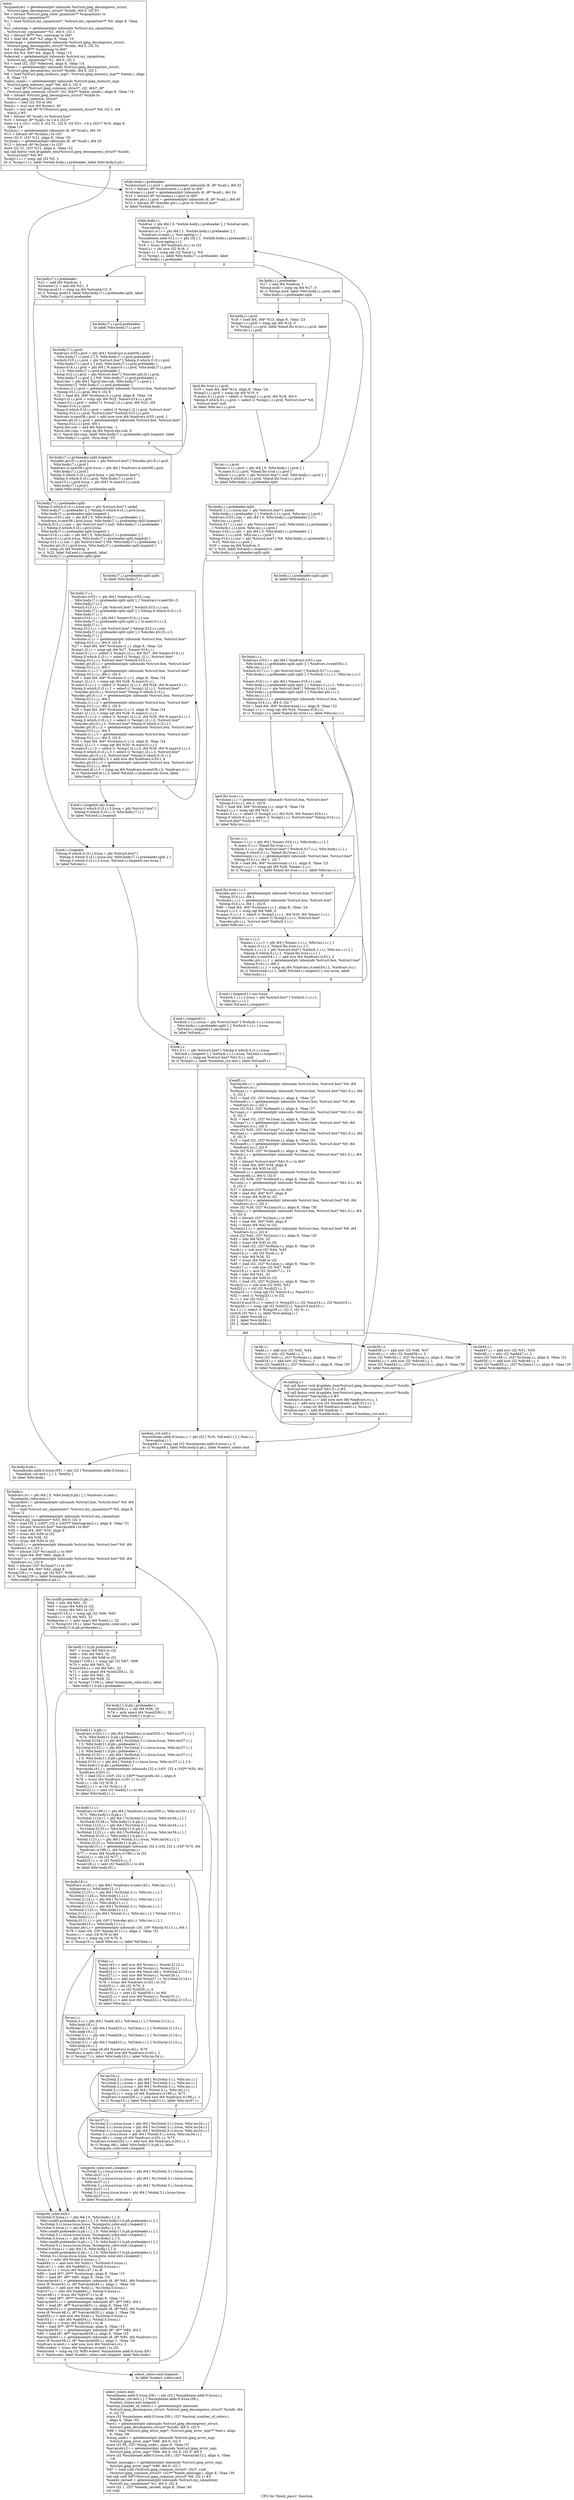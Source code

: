 digraph "CFG for 'finish_pass1' function" {
	label="CFG for 'finish_pass1' function";

	Node0x6280a80 [shape=record,label="{entry:\l  %cquantize1 = getelementptr inbounds %struct.jpeg_decompress_struct,\l... %struct.jpeg_decompress_struct* %cinfo, i64 0, i32 83\l  %0 = bitcast %struct.jpeg_color_quantizer** %cquantize1 to\l... %struct.my_cquantizer**\l  %1 = load %struct.my_cquantizer*, %struct.my_cquantizer** %0, align 8, !tbaa\l... !2\l  %sv_colormap = getelementptr inbounds %struct.my_cquantizer,\l... %struct.my_cquantizer* %1, i64 0, i32 1\l  %2 = bitcast i8*** %sv_colormap to i64*\l  %3 = load i64, i64* %2, align 8, !tbaa !10\l  %colormap = getelementptr inbounds %struct.jpeg_decompress_struct,\l... %struct.jpeg_decompress_struct* %cinfo, i64 0, i32 32\l  %4 = bitcast i8*** %colormap to i64*\l  store i64 %3, i64* %4, align 8, !tbaa !13\l  %desired = getelementptr inbounds %struct.my_cquantizer,\l... %struct.my_cquantizer* %1, i64 0, i32 2\l  %5 = load i32, i32* %desired, align 8, !tbaa !14\l  %mem.i = getelementptr inbounds %struct.jpeg_decompress_struct,\l... %struct.jpeg_decompress_struct* %cinfo, i64 0, i32 1\l  %6 = load %struct.jpeg_memory_mgr*, %struct.jpeg_memory_mgr** %mem.i, align\l... 8, !tbaa !15\l  %alloc_small.i = getelementptr inbounds %struct.jpeg_memory_mgr,\l... %struct.jpeg_memory_mgr* %6, i64 0, i32 0\l  %7 = load i8* (%struct.jpeg_common_struct*, i32, i64)*, i8*\l... (%struct.jpeg_common_struct*, i32, i64)** %alloc_small.i, align 8, !tbaa !16\l  %8 = bitcast %struct.jpeg_decompress_struct* %cinfo to\l... %struct.jpeg_common_struct*\l  %conv.i = sext i32 %5 to i64\l  %mul.i = mul nsw i64 %conv.i, 40\l  %call.i = tail call i8* %7(%struct.jpeg_common_struct* %8, i32 1, i64\l... %mul.i) #5\l  %9 = bitcast i8* %call.i to %struct.box*\l  %10 = bitcast i8* %call.i to \<4 x i32\>*\l  store \<4 x i32\> \<i32 0, i32 31, i32 0, i32 63\>, \<4 x i32\>* %10, align 8,\l... !tbaa !19\l  %c2min.i = getelementptr inbounds i8, i8* %call.i, i64 16\l  %11 = bitcast i8* %c2min.i to i32*\l  store i32 0, i32* %11, align 8, !tbaa !20\l  %c2max.i = getelementptr inbounds i8, i8* %call.i, i64 20\l  %12 = bitcast i8* %c2max.i to i32*\l  store i32 31, i32* %12, align 4, !tbaa !22\l  tail call fastcc void @update_box(%struct.jpeg_decompress_struct* %cinfo,\l... %struct.box* %9) #5\l  %cmp11.i.i = icmp sgt i32 %5, 1\l  br i1 %cmp11.i.i, label %while.body.i.i.preheader, label %for.body.lr.ph.i\l|{<s0>T|<s1>F}}"];
	Node0x6280a80:s0 -> Node0x6282890;
	Node0x6280a80:s1 -> Node0x62829b0;
	Node0x6282890 [shape=record,label="{while.body.i.i.preheader:                         \l  %colorcount.i.i.i.prol = getelementptr inbounds i8, i8* %call.i, i64 32\l  %13 = bitcast i8* %colorcount.i.i.i.prol to i64*\l  %volume.i.i.i.prol = getelementptr inbounds i8, i8* %call.i, i64 24\l  %14 = bitcast i8* %volume.i.i.i.prol to i64*\l  %incdec.ptr.i.i.i.prol = getelementptr inbounds i8, i8* %call.i, i64 40\l  %15 = bitcast i8* %incdec.ptr.i.i.i.prol to %struct.box*\l  br label %while.body.i.i\l}"];
	Node0x6282890 -> Node0x6282e50;
	Node0x6282e50 [shape=record,label="{while.body.i.i:                                   \l  %indvar = phi i64 [ 0, %while.body.i.i.preheader ], [ %indvar.next,\l... %sw.epilog.i.i ]\l  %indvars.iv.i.i = phi i64 [ 1, %while.body.i.i.preheader ], [\l... %indvars.iv.next.i.i, %sw.epilog.i.i ]\l  %numboxes.addr.012.i.i = phi i32 [ 1, %while.body.i.i.preheader ], [\l... %inc.i.i, %sw.epilog.i.i ]\l  %16 = trunc i64 %indvars.iv.i.i to i32\l  %mul.i.i = shl nsw i32 %16, 1\l  %cmp1.i.i = icmp sgt i32 %mul.i.i, %5\l  br i1 %cmp1.i.i, label %for.body.i7.i.i.preheader, label\l... %for.body.i.i.i.preheader\l|{<s0>T|<s1>F}}"];
	Node0x6282e50:s0 -> Node0x6282230;
	Node0x6282e50:s1 -> Node0x62839b0;
	Node0x62839b0 [shape=record,label="{for.body.i.i.i.preheader:                         \l  %17 = and i64 %indvar, 1\l  %lcmp.mod = icmp eq i64 %17, 0\l  br i1 %lcmp.mod, label %for.body.i.i.i.prol, label\l... %for.body.i.i.i.preheader.split\l|{<s0>T|<s1>F}}"];
	Node0x62839b0:s0 -> Node0x6283c60;
	Node0x62839b0:s1 -> Node0x6283d00;
	Node0x6283c60 [shape=record,label="{for.body.i.i.i.prol:                              \l  %18 = load i64, i64* %13, align 8, !tbaa !23\l  %cmp1.i.i.i.prol = icmp sgt i64 %18, 0\l  br i1 %cmp1.i.i.i.prol, label %land.lhs.true.i.i.i.prol, label\l... %for.inc.i.i.i.prol\l|{<s0>T|<s1>F}}"];
	Node0x6283c60:s0 -> Node0x6284070;
	Node0x6283c60:s1 -> Node0x6284190;
	Node0x6284070 [shape=record,label="{land.lhs.true.i.i.i.prol:                         \l  %19 = load i64, i64* %14, align 8, !tbaa !24\l  %cmp2.i.i.i.prol = icmp sgt i64 %19, 0\l  %.maxc.0.i.i.i.prol = select i1 %cmp2.i.i.i.prol, i64 %18, i64 0\l  %boxp.0.which.0.i.i.i.prol = select i1 %cmp2.i.i.i.prol, %struct.box* %9,\l... %struct.box* null\l  br label %for.inc.i.i.i.prol\l}"];
	Node0x6284070 -> Node0x6284190;
	Node0x6284190 [shape=record,label="{for.inc.i.i.i.prol:                               \l  %maxc.1.i.i.i.prol = phi i64 [ 0, %for.body.i.i.i.prol ], [\l... %.maxc.0.i.i.i.prol, %land.lhs.true.i.i.i.prol ]\l  %which.1.i.i.i.prol = phi %struct.box* [ null, %for.body.i.i.i.prol ], [\l... %boxp.0.which.0.i.i.i.prol, %land.lhs.true.i.i.i.prol ]\l  br label %for.body.i.i.i.preheader.split\l}"];
	Node0x6284190 -> Node0x6283d00;
	Node0x6283d00 [shape=record,label="{for.body.i.i.i.preheader.split:                   \l  %which.1.i.i.i.lcssa.unr = phi %struct.box* [ undef,\l... %for.body.i.i.i.preheader ], [ %which.1.i.i.i.prol, %for.inc.i.i.i.prol ]\l  %indvars.iv53.i.unr = phi i64 [ 0, %for.body.i.i.i.preheader ], [ 1,\l... %for.inc.i.i.i.prol ]\l  %which.017.i.i.i.unr = phi %struct.box* [ null, %for.body.i.i.i.preheader ],\l... [ %which.1.i.i.i.prol, %for.inc.i.i.i.prol ]\l  %maxc.016.i.i.i.unr = phi i64 [ 0, %for.body.i.i.i.preheader ], [\l... %maxc.1.i.i.i.prol, %for.inc.i.i.i.prol ]\l  %boxp.014.i.i.i.unr = phi %struct.box* [ %9, %for.body.i.i.i.preheader ], [\l... %15, %for.inc.i.i.i.prol ]\l  %20 = icmp eq i64 %indvar, 0\l  br i1 %20, label %if.end.i.i.loopexit11, label\l... %for.body.i.i.i.preheader.split.split\l|{<s0>T|<s1>F}}"];
	Node0x6283d00:s0 -> Node0x6285170;
	Node0x6283d00:s1 -> Node0x6285250;
	Node0x6285250 [shape=record,label="{for.body.i.i.i.preheader.split.split:             \l  br label %for.body.i.i.i\l}"];
	Node0x6285250 -> Node0x6285400;
	Node0x6282230 [shape=record,label="{for.body.i7.i.i.preheader:                        \l  %21 = add i64 %indvar, 1\l  %xtraiter12 = and i64 %21, 3\l  %lcmp.mod13 = icmp eq i64 %xtraiter12, 0\l  br i1 %lcmp.mod13, label %for.body.i7.i.i.preheader.split, label\l... %for.body.i7.i.i.prol.preheader\l|{<s0>T|<s1>F}}"];
	Node0x6282230:s0 -> Node0x6283630;
	Node0x6282230:s1 -> Node0x6283750;
	Node0x6283750 [shape=record,label="{for.body.i7.i.i.prol.preheader:                   \l  br label %for.body.i7.i.i.prol\l}"];
	Node0x6283750 -> Node0x6283900;
	Node0x6283900 [shape=record,label="{for.body.i7.i.i.prol:                             \l  %indvars.iv55.i.prol = phi i64 [ %indvars.iv.next56.i.prol,\l... %for.body.i7.i.i.prol ], [ 0, %for.body.i7.i.i.prol.preheader ]\l  %which.015.i.i.i.prol = phi %struct.box* [ %boxp.0.which.0.i3.i.i.prol,\l... %for.body.i7.i.i.prol ], [ null, %for.body.i7.i.i.prol.preheader ]\l  %maxv.014.i.i.i.prol = phi i64 [ %.maxv.0.i.i.i.prol, %for.body.i7.i.i.prol\l... ], [ 0, %for.body.i7.i.i.prol.preheader ]\l  %boxp.012.i.i.i.prol = phi %struct.box* [ %incdec.ptr.i5.i.i.prol,\l... %for.body.i7.i.i.prol ], [ %9, %for.body.i7.i.i.prol.preheader ]\l  %prol.iter = phi i64 [ %prol.iter.sub, %for.body.i7.i.i.prol ], [\l... %xtraiter12, %for.body.i7.i.i.prol.preheader ]\l  %volume.i1.i.i.prol = getelementptr inbounds %struct.box, %struct.box*\l... %boxp.012.i.i.i.prol, i64 0, i32 6\l  %22 = load i64, i64* %volume.i1.i.i.prol, align 8, !tbaa !24\l  %cmp1.i2.i.i.prol = icmp sgt i64 %22, %maxv.014.i.i.i.prol\l  %.maxv.0.i.i.i.prol = select i1 %cmp1.i2.i.i.prol, i64 %22, i64\l... %maxv.014.i.i.i.prol\l  %boxp.0.which.0.i3.i.i.prol = select i1 %cmp1.i2.i.i.prol, %struct.box*\l... %boxp.012.i.i.i.prol, %struct.box* %which.015.i.i.i.prol\l  %indvars.iv.next56.i.prol = add nuw nsw i64 %indvars.iv55.i.prol, 1\l  %incdec.ptr.i5.i.i.prol = getelementptr inbounds %struct.box, %struct.box*\l... %boxp.012.i.i.i.prol, i64 1\l  %prol.iter.sub = add i64 %prol.iter, -1\l  %prol.iter.cmp = icmp eq i64 %prol.iter.sub, 0\l  br i1 %prol.iter.cmp, label %for.body.i7.i.i.preheader.split.loopexit, label\l... %for.body.i7.i.i.prol, !llvm.loop !25\l|{<s0>T|<s1>F}}"];
	Node0x6283900:s0 -> Node0x6287070;
	Node0x6283900:s1 -> Node0x6283900;
	Node0x6287070 [shape=record,label="{for.body.i7.i.i.preheader.split.loopexit:         \l  %incdec.ptr.i5.i.i.prol.lcssa = phi %struct.box* [ %incdec.ptr.i5.i.i.prol,\l... %for.body.i7.i.i.prol ]\l  %indvars.iv.next56.i.prol.lcssa = phi i64 [ %indvars.iv.next56.i.prol,\l... %for.body.i7.i.i.prol ]\l  %boxp.0.which.0.i3.i.i.prol.lcssa = phi %struct.box* [\l... %boxp.0.which.0.i3.i.i.prol, %for.body.i7.i.i.prol ]\l  %.maxv.0.i.i.i.prol.lcssa = phi i64 [ %.maxv.0.i.i.i.prol,\l... %for.body.i7.i.i.prol ]\l  br label %for.body.i7.i.i.preheader.split\l}"];
	Node0x6287070 -> Node0x6283630;
	Node0x6283630 [shape=record,label="{for.body.i7.i.i.preheader.split:                  \l  %boxp.0.which.0.i3.i.i.lcssa.unr = phi %struct.box* [ undef,\l... %for.body.i7.i.i.preheader ], [ %boxp.0.which.0.i3.i.i.prol.lcssa,\l... %for.body.i7.i.i.preheader.split.loopexit ]\l  %indvars.iv55.i.unr = phi i64 [ 0, %for.body.i7.i.i.preheader ], [\l... %indvars.iv.next56.i.prol.lcssa, %for.body.i7.i.i.preheader.split.loopexit ]\l  %which.015.i.i.i.unr = phi %struct.box* [ null, %for.body.i7.i.i.preheader\l... ], [ %boxp.0.which.0.i3.i.i.prol.lcssa,\l... %for.body.i7.i.i.preheader.split.loopexit ]\l  %maxv.014.i.i.i.unr = phi i64 [ 0, %for.body.i7.i.i.preheader ], [\l... %.maxv.0.i.i.i.prol.lcssa, %for.body.i7.i.i.preheader.split.loopexit ]\l  %boxp.012.i.i.i.unr = phi %struct.box* [ %9, %for.body.i7.i.i.preheader ], [\l... %incdec.ptr.i5.i.i.prol.lcssa, %for.body.i7.i.i.preheader.split.loopexit ]\l  %23 = icmp ult i64 %indvar, 3\l  br i1 %23, label %if.end.i.i.loopexit, label\l... %for.body.i7.i.i.preheader.split.split\l|{<s0>T|<s1>F}}"];
	Node0x6283630:s0 -> Node0x62877d0;
	Node0x6283630:s1 -> Node0x62878d0;
	Node0x62878d0 [shape=record,label="{for.body.i7.i.i.preheader.split.split:            \l  br label %for.body.i7.i.i\l}"];
	Node0x62878d0 -> Node0x6287a40;
	Node0x6285400 [shape=record,label="{for.body.i.i.i:                                   \l  %indvars.iv53.i = phi i64 [ %indvars.iv53.i.unr,\l... %for.body.i.i.i.preheader.split.split ], [ %indvars.iv.next54.i.1,\l... %for.inc.i.i.i.1 ]\l  %which.017.i.i.i = phi %struct.box* [ %which.017.i.i.i.unr,\l... %for.body.i.i.i.preheader.split.split ], [ %which.1.i.i.i.1, %for.inc.i.i.i.1\l... ]\l  %maxc.016.i.i.i = phi i64 [ %maxc.016.i.i.i.unr,\l... %for.body.i.i.i.preheader.split.split ], [ %maxc.1.i.i.i.1, %for.inc.i.i.i.1 ]\l  %boxp.014.i.i.i = phi %struct.box* [ %boxp.014.i.i.i.unr,\l... %for.body.i.i.i.preheader.split.split ], [ %incdec.ptr.i.i.i.1,\l... %for.inc.i.i.i.1 ]\l  %colorcount.i.i.i = getelementptr inbounds %struct.box, %struct.box*\l... %boxp.014.i.i.i, i64 0, i32 7\l  %24 = load i64, i64* %colorcount.i.i.i, align 8, !tbaa !23\l  %cmp1.i.i.i = icmp sgt i64 %24, %maxc.016.i.i.i\l  br i1 %cmp1.i.i.i, label %land.lhs.true.i.i.i, label %for.inc.i.i.i\l|{<s0>T|<s1>F}}"];
	Node0x6285400:s0 -> Node0x6288a30;
	Node0x6285400:s1 -> Node0x6288b30;
	Node0x6288a30 [shape=record,label="{land.lhs.true.i.i.i:                              \l  %volume.i.i.i = getelementptr inbounds %struct.box, %struct.box*\l... %boxp.014.i.i.i, i64 0, i32 6\l  %25 = load i64, i64* %volume.i.i.i, align 8, !tbaa !24\l  %cmp2.i.i.i = icmp sgt i64 %25, 0\l  %.maxc.0.i.i.i = select i1 %cmp2.i.i.i, i64 %24, i64 %maxc.016.i.i.i\l  %boxp.0.which.0.i.i.i = select i1 %cmp2.i.i.i, %struct.box* %boxp.014.i.i.i,\l... %struct.box* %which.017.i.i.i\l  br label %for.inc.i.i.i\l}"];
	Node0x6288a30 -> Node0x6288b30;
	Node0x6288b30 [shape=record,label="{for.inc.i.i.i:                                    \l  %maxc.1.i.i.i = phi i64 [ %maxc.016.i.i.i, %for.body.i.i.i ], [\l... %.maxc.0.i.i.i, %land.lhs.true.i.i.i ]\l  %which.1.i.i.i = phi %struct.box* [ %which.017.i.i.i, %for.body.i.i.i ], [\l... %boxp.0.which.0.i.i.i, %land.lhs.true.i.i.i ]\l  %colorcount.i.i.i.1 = getelementptr inbounds %struct.box, %struct.box*\l... %boxp.014.i.i.i, i64 1, i32 7\l  %26 = load i64, i64* %colorcount.i.i.i.1, align 8, !tbaa !23\l  %cmp1.i.i.i.1 = icmp sgt i64 %26, %maxc.1.i.i.i\l  br i1 %cmp1.i.i.i.1, label %land.lhs.true.i.i.i.1, label %for.inc.i.i.i.1\l|{<s0>T|<s1>F}}"];
	Node0x6288b30:s0 -> Node0x6289340;
	Node0x6288b30:s1 -> Node0x6287b50;
	Node0x6287a40 [shape=record,label="{for.body.i7.i.i:                                  \l  %indvars.iv55.i = phi i64 [ %indvars.iv55.i.unr,\l... %for.body.i7.i.i.preheader.split.split ], [ %indvars.iv.next56.i.3,\l... %for.body.i7.i.i ]\l  %which.015.i.i.i = phi %struct.box* [ %which.015.i.i.i.unr,\l... %for.body.i7.i.i.preheader.split.split ], [ %boxp.0.which.0.i3.i.i.3,\l... %for.body.i7.i.i ]\l  %maxv.014.i.i.i = phi i64 [ %maxv.014.i.i.i.unr,\l... %for.body.i7.i.i.preheader.split.split ], [ %.maxv.0.i.i.i.3,\l... %for.body.i7.i.i ]\l  %boxp.012.i.i.i = phi %struct.box* [ %boxp.012.i.i.i.unr,\l... %for.body.i7.i.i.preheader.split.split ], [ %incdec.ptr.i5.i.i.3,\l... %for.body.i7.i.i ]\l  %volume.i1.i.i = getelementptr inbounds %struct.box, %struct.box*\l... %boxp.012.i.i.i, i64 0, i32 6\l  %27 = load i64, i64* %volume.i1.i.i, align 8, !tbaa !24\l  %cmp1.i2.i.i = icmp sgt i64 %27, %maxv.014.i.i.i\l  %.maxv.0.i.i.i = select i1 %cmp1.i2.i.i, i64 %27, i64 %maxv.014.i.i.i\l  %boxp.0.which.0.i3.i.i = select i1 %cmp1.i2.i.i, %struct.box*\l... %boxp.012.i.i.i, %struct.box* %which.015.i.i.i\l  %incdec.ptr.i5.i.i = getelementptr inbounds %struct.box, %struct.box*\l... %boxp.012.i.i.i, i64 1\l  %volume.i1.i.i.1 = getelementptr inbounds %struct.box, %struct.box*\l... %boxp.012.i.i.i, i64 1, i32 6\l  %28 = load i64, i64* %volume.i1.i.i.1, align 8, !tbaa !24\l  %cmp1.i2.i.i.1 = icmp sgt i64 %28, %.maxv.0.i.i.i\l  %.maxv.0.i.i.i.1 = select i1 %cmp1.i2.i.i.1, i64 %28, i64 %.maxv.0.i.i.i\l  %boxp.0.which.0.i3.i.i.1 = select i1 %cmp1.i2.i.i.1, %struct.box*\l... %incdec.ptr.i5.i.i, %struct.box* %boxp.0.which.0.i3.i.i\l  %incdec.ptr.i5.i.i.1 = getelementptr inbounds %struct.box, %struct.box*\l... %boxp.012.i.i.i, i64 2\l  %volume.i1.i.i.2 = getelementptr inbounds %struct.box, %struct.box*\l... %boxp.012.i.i.i, i64 2, i32 6\l  %29 = load i64, i64* %volume.i1.i.i.2, align 8, !tbaa !24\l  %cmp1.i2.i.i.2 = icmp sgt i64 %29, %.maxv.0.i.i.i.1\l  %.maxv.0.i.i.i.2 = select i1 %cmp1.i2.i.i.2, i64 %29, i64 %.maxv.0.i.i.i.1\l  %boxp.0.which.0.i3.i.i.2 = select i1 %cmp1.i2.i.i.2, %struct.box*\l... %incdec.ptr.i5.i.i.1, %struct.box* %boxp.0.which.0.i3.i.i.1\l  %incdec.ptr.i5.i.i.2 = getelementptr inbounds %struct.box, %struct.box*\l... %boxp.012.i.i.i, i64 3\l  %volume.i1.i.i.3 = getelementptr inbounds %struct.box, %struct.box*\l... %boxp.012.i.i.i, i64 3, i32 6\l  %30 = load i64, i64* %volume.i1.i.i.3, align 8, !tbaa !24\l  %cmp1.i2.i.i.3 = icmp sgt i64 %30, %.maxv.0.i.i.i.2\l  %.maxv.0.i.i.i.3 = select i1 %cmp1.i2.i.i.3, i64 %30, i64 %.maxv.0.i.i.i.2\l  %boxp.0.which.0.i3.i.i.3 = select i1 %cmp1.i2.i.i.3, %struct.box*\l... %incdec.ptr.i5.i.i.2, %struct.box* %boxp.0.which.0.i3.i.i.2\l  %indvars.iv.next56.i.3 = add nsw i64 %indvars.iv55.i, 4\l  %incdec.ptr.i5.i.i.3 = getelementptr inbounds %struct.box, %struct.box*\l... %boxp.012.i.i.i, i64 4\l  %exitcond.i6.i.i.3 = icmp eq i64 %indvars.iv.next56.i.3, %indvars.iv.i.i\l  br i1 %exitcond.i6.i.i.3, label %if.end.i.i.loopexit.unr-lcssa, label\l... %for.body.i7.i.i\l|{<s0>T|<s1>F}}"];
	Node0x6287a40:s0 -> Node0x628b290;
	Node0x6287a40:s1 -> Node0x6287a40;
	Node0x628b290 [shape=record,label="{if.end.i.i.loopexit.unr-lcssa:                    \l  %boxp.0.which.0.i3.i.i.3.lcssa = phi %struct.box* [\l... %boxp.0.which.0.i3.i.i.3, %for.body.i7.i.i ]\l  br label %if.end.i.i.loopexit\l}"];
	Node0x628b290 -> Node0x62877d0;
	Node0x62877d0 [shape=record,label="{if.end.i.i.loopexit:                              \l  %boxp.0.which.0.i3.i.i.lcssa = phi %struct.box* [\l... %boxp.0.which.0.i3.i.i.lcssa.unr, %for.body.i7.i.i.preheader.split ], [\l... %boxp.0.which.0.i3.i.i.3.lcssa, %if.end.i.i.loopexit.unr-lcssa ]\l  br label %if.end.i.i\l}"];
	Node0x62877d0 -> Node0x628b420;
	Node0x628b470 [shape=record,label="{if.end.i.i.loopexit11.unr-lcssa:                  \l  %which.1.i.i.i.1.lcssa = phi %struct.box* [ %which.1.i.i.i.1,\l... %for.inc.i.i.i.1 ]\l  br label %if.end.i.i.loopexit11\l}"];
	Node0x628b470 -> Node0x6285170;
	Node0x6285170 [shape=record,label="{if.end.i.i.loopexit11:                            \l  %which.1.i.i.i.lcssa = phi %struct.box* [ %which.1.i.i.i.lcssa.unr,\l... %for.body.i.i.i.preheader.split ], [ %which.1.i.i.i.1.lcssa,\l... %if.end.i.i.loopexit11.unr-lcssa ]\l  br label %if.end.i.i\l}"];
	Node0x6285170 -> Node0x628b420;
	Node0x628b420 [shape=record,label="{if.end.i.i:                                       \l  %b1.0.i.i = phi %struct.box* [ %boxp.0.which.0.i3.i.i.lcssa,\l... %if.end.i.i.loopexit ], [ %which.1.i.i.i.lcssa, %if.end.i.i.loopexit11 ]\l  %cmp3.i.i = icmp eq %struct.box* %b1.0.i.i, null\l  br i1 %cmp3.i.i, label %median_cut.exit.i, label %if.end5.i.i\l|{<s0>T|<s1>F}}"];
	Node0x628b420:s0 -> Node0x628b7c0;
	Node0x628b420:s1 -> Node0x628b8a0;
	Node0x628b8a0 [shape=record,label="{if.end5.i.i:                                      \l  %arrayidx.i.i = getelementptr inbounds %struct.box, %struct.box* %9, i64\l... %indvars.iv.i.i\l  %c0max.i.i = getelementptr inbounds %struct.box, %struct.box* %b1.0.i.i, i64\l... 0, i32 1\l  %31 = load i32, i32* %c0max.i.i, align 4, !tbaa !27\l  %c0max6.i.i = getelementptr inbounds %struct.box, %struct.box* %9, i64\l... %indvars.iv.i.i, i32 1\l  store i32 %31, i32* %c0max6.i.i, align 4, !tbaa !27\l  %c1max.i.i = getelementptr inbounds %struct.box, %struct.box* %b1.0.i.i, i64\l... 0, i32 3\l  %32 = load i32, i32* %c1max.i.i, align 4, !tbaa !28\l  %c1max7.i.i = getelementptr inbounds %struct.box, %struct.box* %9, i64\l... %indvars.iv.i.i, i32 3\l  store i32 %32, i32* %c1max7.i.i, align 4, !tbaa !28\l  %c2max.i.i = getelementptr inbounds %struct.box, %struct.box* %b1.0.i.i, i64\l... 0, i32 5\l  %33 = load i32, i32* %c2max.i.i, align 4, !tbaa !22\l  %c2max8.i.i = getelementptr inbounds %struct.box, %struct.box* %9, i64\l... %indvars.iv.i.i, i32 5\l  store i32 %33, i32* %c2max8.i.i, align 4, !tbaa !22\l  %c0min.i.i = getelementptr inbounds %struct.box, %struct.box* %b1.0.i.i, i64\l... 0, i32 0\l  %34 = bitcast %struct.box* %b1.0.i.i to i64*\l  %35 = load i64, i64* %34, align 8\l  %36 = trunc i64 %35 to i32\l  %c0min9.i.i = getelementptr inbounds %struct.box, %struct.box*\l... %arrayidx.i.i, i64 0, i32 0\l  store i32 %36, i32* %c0min9.i.i, align 8, !tbaa !29\l  %c1min.i.i = getelementptr inbounds %struct.box, %struct.box* %b1.0.i.i, i64\l... 0, i32 2\l  %37 = bitcast i32* %c1min.i.i to i64*\l  %38 = load i64, i64* %37, align 8\l  %39 = trunc i64 %38 to i32\l  %c1min10.i.i = getelementptr inbounds %struct.box, %struct.box* %9, i64\l... %indvars.iv.i.i, i32 2\l  store i32 %39, i32* %c1min10.i.i, align 8, !tbaa !30\l  %c2min.i.i = getelementptr inbounds %struct.box, %struct.box* %b1.0.i.i, i64\l... 0, i32 4\l  %40 = bitcast i32* %c2min.i.i to i64*\l  %41 = load i64, i64* %40, align 8\l  %42 = trunc i64 %41 to i32\l  %c2min11.i.i = getelementptr inbounds %struct.box, %struct.box* %9, i64\l... %indvars.iv.i.i, i32 4\l  store i32 %42, i32* %c2min11.i.i, align 8, !tbaa !20\l  %43 = lshr i64 %35, 32\l  %44 = trunc i64 %43 to i32\l  %45 = load i32, i32* %c0min.i.i, align 8, !tbaa !29\l  %sub.i.i = sub nsw i32 %44, %45\l  %mul14.i.i = shl i32 %sub.i.i, 4\l  %46 = lshr i64 %38, 32\l  %47 = trunc i64 %46 to i32\l  %48 = load i32, i32* %c1min.i.i, align 8, !tbaa !30\l  %sub17.i.i = sub nsw i32 %47, %48\l  %mul19.i.i = mul i32 %sub17.i.i, 12\l  %49 = lshr i64 %41, 32\l  %50 = trunc i64 %49 to i32\l  %51 = load i32, i32* %c2min.i.i, align 8, !tbaa !20\l  %sub22.i.i = sub nsw i32 %50, %51\l  %shl23.i.i = shl i32 %sub22.i.i, 3\l  %cmp25.i.i = icmp sgt i32 %mul14.i.i, %mul19.i.i\l  %52 = zext i1 %cmp25.i.i to i32\l  %..i.i = xor i32 %52, 1\l  %mul14.mul19.i.i = select i1 %cmp25.i.i, i32 %mul14.i.i, i32 %mul19.i.i\l  %cmp28.i.i = icmp sgt i32 %shl23.i.i, %mul14.mul19.i.i\l  %n.1.i.i = select i1 %cmp28.i.i, i32 2, i32 %..i.i\l  switch i32 %n.1.i.i, label %sw.epilog.i.i [\l    i32 0, label %sw.bb.i.i\l    i32 1, label %sw.bb36.i.i\l    i32 2, label %sw.bb44.i.i\l  ]\l|{<s0>def|<s1>0|<s2>1|<s3>2}}"];
	Node0x628b8a0:s0 -> Node0x6282fa0;
	Node0x628b8a0:s1 -> Node0x62924d0;
	Node0x628b8a0:s2 -> Node0x62925b0;
	Node0x628b8a0:s3 -> Node0x6292690;
	Node0x62924d0 [shape=record,label="{sw.bb.i.i:                                        \l  %add.i.i = add nsw i32 %45, %44\l  %div.i.i = sdiv i32 %add.i.i, 2\l  store i32 %div.i.i, i32* %c0max.i.i, align 4, !tbaa !27\l  %add34.i.i = add nsw i32 %div.i.i, 1\l  store i32 %add34.i.i, i32* %c0min9.i.i, align 8, !tbaa !29\l  br label %sw.epilog.i.i\l}"];
	Node0x62924d0 -> Node0x6282fa0;
	Node0x62925b0 [shape=record,label="{sw.bb36.i.i:                                      \l  %add39.i.i = add nsw i32 %48, %47\l  %div40.i.i = sdiv i32 %add39.i.i, 2\l  store i32 %div40.i.i, i32* %c1max.i.i, align 4, !tbaa !28\l  %add42.i.i = add nsw i32 %div40.i.i, 1\l  store i32 %add42.i.i, i32* %c1min10.i.i, align 8, !tbaa !30\l  br label %sw.epilog.i.i\l}"];
	Node0x62925b0 -> Node0x6282fa0;
	Node0x6292690 [shape=record,label="{sw.bb44.i.i:                                      \l  %add47.i.i = add nsw i32 %51, %50\l  %div48.i.i = sdiv i32 %add47.i.i, 2\l  store i32 %div48.i.i, i32* %c2max.i.i, align 4, !tbaa !22\l  %add50.i.i = add nsw i32 %div48.i.i, 1\l  store i32 %add50.i.i, i32* %c2min11.i.i, align 8, !tbaa !20\l  br label %sw.epilog.i.i\l}"];
	Node0x6292690 -> Node0x6282fa0;
	Node0x6282fa0 [shape=record,label="{sw.epilog.i.i:                                    \l  tail call fastcc void @update_box(%struct.jpeg_decompress_struct* %cinfo,\l... %struct.box* nonnull %b1.0.i.i) #5\l  tail call fastcc void @update_box(%struct.jpeg_decompress_struct* %cinfo,\l... %struct.box* %arrayidx.i.i) #5\l  %indvars.iv.next.i.i = add nuw nsw i64 %indvars.iv.i.i, 1\l  %inc.i.i = add nuw nsw i32 %numboxes.addr.012.i.i, 1\l  %cmp.i.i = icmp slt i64 %indvars.iv.next.i.i, %conv.i\l  %indvar.next = add i64 %indvar, 1\l  br i1 %cmp.i.i, label %while.body.i.i, label %median_cut.exit.i\l|{<s0>T|<s1>F}}"];
	Node0x6282fa0:s0 -> Node0x6282e50;
	Node0x6282fa0:s1 -> Node0x628b7c0;
	Node0x628b7c0 [shape=record,label="{median_cut.exit.i:                                \l  %numboxes.addr.0.lcssa.i.i = phi i32 [ %16, %if.end.i.i ], [ %inc.i.i,\l... %sw.epilog.i.i ]\l  %cmp49.i = icmp sgt i32 %numboxes.addr.0.lcssa.i.i, 0\l  br i1 %cmp49.i, label %for.body.lr.ph.i, label %select_colors.exit\l|{<s0>T|<s1>F}}"];
	Node0x628b7c0:s0 -> Node0x62829b0;
	Node0x628b7c0:s1 -> Node0x6293830;
	Node0x62829b0 [shape=record,label="{for.body.lr.ph.i:                                 \l  %numboxes.addr.0.lcssa.i59.i = phi i32 [ %numboxes.addr.0.lcssa.i.i,\l... %median_cut.exit.i ], [ 1, %entry ]\l  br label %for.body.i\l}"];
	Node0x62829b0 -> Node0x6293990;
	Node0x6293990 [shape=record,label="{for.body.i:                                       \l  %indvars.iv.i = phi i64 [ 0, %for.body.lr.ph.i ], [ %indvars.iv.next.i,\l... %compute_color.exit.i ]\l  %arrayidx9.i = getelementptr inbounds %struct.box, %struct.box* %9, i64\l... %indvars.iv.i\l  %53 = load %struct.my_cquantizer*, %struct.my_cquantizer** %0, align 8,\l... !tbaa !2\l  %histogram2.i.i = getelementptr inbounds %struct.my_cquantizer,\l... %struct.my_cquantizer* %53, i64 0, i32 3\l  %54 = load [32 x i16]**, [32 x i16]*** %histogram2.i.i, align 8, !tbaa !31\l  %55 = bitcast %struct.box* %arrayidx9.i to i64*\l  %56 = load i64, i64* %55, align 8\l  %57 = trunc i64 %56 to i32\l  %58 = lshr i64 %56, 32\l  %59 = trunc i64 %58 to i32\l  %c1min5.i.i = getelementptr inbounds %struct.box, %struct.box* %9, i64\l... %indvars.iv.i, i32 2\l  %60 = bitcast i32* %c1min5.i.i to i64*\l  %61 = load i64, i64* %60, align 8\l  %c2min7.i.i = getelementptr inbounds %struct.box, %struct.box* %9, i64\l... %indvars.iv.i, i32 4\l  %62 = bitcast i32* %c2min7.i.i to i64*\l  %63 = load i64, i64* %62, align 8\l  %cmp129.i.i = icmp sgt i32 %57, %59\l  br i1 %cmp129.i.i, label %compute_color.exit.i, label\l... %for.cond9.preheader.lr.ph.i.i\l|{<s0>T|<s1>F}}"];
	Node0x6293990:s0 -> Node0x62939e0;
	Node0x6293990:s1 -> Node0x6294360;
	Node0x6294360 [shape=record,label="{for.cond9.preheader.lr.ph.i.i:                    \l  %64 = lshr i64 %61, 32\l  %65 = trunc i64 %64 to i32\l  %66 = trunc i64 %61 to i32\l  %cmp10119.i.i = icmp sgt i32 %66, %65\l  %sext.i.i = shl i64 %63, 32\l  %idxprom.i.i = ashr exact i64 %sext.i.i, 32\l  br i1 %cmp10119.i.i, label %compute_color.exit.i, label\l... %for.body11.lr.ph.preheader.i.i\l|{<s0>T|<s1>F}}"];
	Node0x6294360:s0 -> Node0x62939e0;
	Node0x6294360:s1 -> Node0x6294a00;
	Node0x6294a00 [shape=record,label="{for.body11.lr.ph.preheader.i.i:                   \l  %67 = trunc i64 %63 to i32\l  %68 = lshr i64 %63, 32\l  %69 = trunc i64 %68 to i32\l  %cmp17109.i.i = icmp sgt i32 %67, %69\l  %70 = ashr i64 %63, 32\l  %sext204.i.i = shl i64 %61, 32\l  %71 = ashr exact i64 %sext204.i.i, 32\l  %72 = ashr i64 %61, 32\l  %73 = ashr i64 %56, 32\l  br i1 %cmp17109.i.i, label %compute_color.exit.i, label\l... %for.body11.lr.ph.i.preheader.i\l|{<s0>T|<s1>F}}"];
	Node0x6294a00:s0 -> Node0x62939e0;
	Node0x6294a00:s1 -> Node0x6294fc0;
	Node0x6294fc0 [shape=record,label="{for.body11.lr.ph.i.preheader.i:                   \l  %sext206.i.i = shl i64 %56, 32\l  %74 = ashr exact i64 %sext206.i.i, 32\l  br label %for.body11.lr.ph.i.i\l}"];
	Node0x6294fc0 -> Node0x62897e0;
	Node0x62897e0 [shape=record,label="{for.body11.lr.ph.i.i:                             \l  %indvars.iv201.i.i = phi i64 [ %indvars.iv.next202.i.i, %for.inc37.i.i ], [\l... %74, %for.body11.lr.ph.i.preheader.i ]\l  %c2total.0134.i.i = phi i64 [ %c2total.3.i.i.lcssa.lcssa, %for.inc37.i.i ],\l... [ 0, %for.body11.lr.ph.i.preheader.i ]\l  %c1total.0133.i.i = phi i64 [ %c1total.3.i.i.lcssa.lcssa, %for.inc37.i.i ],\l... [ 0, %for.body11.lr.ph.i.preheader.i ]\l  %c0total.0132.i.i = phi i64 [ %c0total.3.i.i.lcssa.lcssa, %for.inc37.i.i ],\l... [ 0, %for.body11.lr.ph.i.preheader.i ]\l  %total.0131.i.i = phi i64 [ %total.3.i.i.lcssa.lcssa, %for.inc37.i.i ], [ 0,\l... %for.body11.lr.ph.i.preheader.i ]\l  %arrayidx.i41.i = getelementptr inbounds [32 x i16]*, [32 x i16]** %54, i64\l... %indvars.iv201.i.i\l  %75 = load [32 x i16]*, [32 x i16]** %arrayidx.i41.i, align 8\l  %76 = trunc i64 %indvars.iv201.i.i to i32\l  %shl.i.i = shl i32 %76, 3\l  %add21.i.i = or i32 %shl.i.i, 4\l  %conv22.i.i = sext i32 %add21.i.i to i64\l  br label %for.body11.i.i\l}"];
	Node0x62897e0 -> Node0x6296ca0;
	Node0x6296ca0 [shape=record,label="{for.body11.i.i:                                   \l  %indvars.iv199.i.i = phi i64 [ %indvars.iv.next200.i.i, %for.inc34.i.i ], [\l... %71, %for.body11.lr.ph.i.i ]\l  %c2total.1124.i.i = phi i64 [ %c2total.3.i.i.lcssa, %for.inc34.i.i ], [\l... %c2total.0134.i.i, %for.body11.lr.ph.i.i ]\l  %c1total.1123.i.i = phi i64 [ %c1total.3.i.i.lcssa, %for.inc34.i.i ], [\l... %c1total.0133.i.i, %for.body11.lr.ph.i.i ]\l  %c0total.1122.i.i = phi i64 [ %c0total.3.i.i.lcssa, %for.inc34.i.i ], [\l... %c0total.0132.i.i, %for.body11.lr.ph.i.i ]\l  %total.1121.i.i = phi i64 [ %total.3.i.i.lcssa, %for.inc34.i.i ], [\l... %total.0131.i.i, %for.body11.lr.ph.i.i ]\l  %arrayidx15.i.i = getelementptr inbounds [32 x i16], [32 x i16]* %75, i64\l... %indvars.iv199.i.i, i64 %idxprom.i.i\l  %77 = trunc i64 %indvars.iv199.i.i to i32\l  %shl24.i.i = shl i32 %77, 2\l  %add25.i.i = or i32 %shl24.i.i, 2\l  %conv26.i.i = sext i32 %add25.i.i to i64\l  br label %for.body18.i.i\l}"];
	Node0x6296ca0 -> Node0x6297a60;
	Node0x6297a60 [shape=record,label="{for.body18.i.i:                                   \l  %indvars.iv.i42.i = phi i64 [ %indvars.iv.next.i45.i, %for.inc.i.i ], [\l... %idxprom.i.i, %for.body11.i.i ]\l  %c2total.2115.i.i = phi i64 [ %c2total.3.i.i, %for.inc.i.i ], [\l... %c2total.1124.i.i, %for.body11.i.i ]\l  %c1total.2114.i.i = phi i64 [ %c1total.3.i.i, %for.inc.i.i ], [\l... %c1total.1123.i.i, %for.body11.i.i ]\l  %c0total.2113.i.i = phi i64 [ %c0total.3.i.i, %for.inc.i.i ], [\l... %c0total.1122.i.i, %for.body11.i.i ]\l  %total.2112.i.i = phi i64 [ %total.3.i.i, %for.inc.i.i ], [ %total.1121.i.i,\l... %for.body11.i.i ]\l  %histp.0111.i.i = phi i16* [ %incdec.ptr.i.i, %for.inc.i.i ], [\l... %arrayidx15.i.i, %for.body11.i.i ]\l  %incdec.ptr.i.i = getelementptr inbounds i16, i16* %histp.0111.i.i, i64 1\l  %78 = load i16, i16* %histp.0111.i.i, align 2, !tbaa !32\l  %conv.i.i = zext i16 %78 to i64\l  %cmp19.i.i = icmp eq i16 %78, 0\l  br i1 %cmp19.i.i, label %for.inc.i.i, label %if.then.i.i\l|{<s0>T|<s1>F}}"];
	Node0x6297a60:s0 -> Node0x6297c60;
	Node0x6297a60:s1 -> Node0x6298830;
	Node0x6298830 [shape=record,label="{if.then.i.i:                                      \l  %add.i43.i = add nsw i64 %conv.i.i, %total.2112.i.i\l  %mul.i44.i = mul nsw i64 %conv.i.i, %conv22.i.i\l  %add23.i.i = add nsw i64 %mul.i44.i, %c0total.2113.i.i\l  %mul27.i.i = mul nsw i64 %conv.i.i, %conv26.i.i\l  %add28.i.i = add nsw i64 %mul27.i.i, %c1total.2114.i.i\l  %79 = trunc i64 %indvars.iv.i42.i to i32\l  %shl29.i.i = shl i32 %79, 3\l  %add30.i.i = or i32 %shl29.i.i, 4\l  %conv31.i.i = sext i32 %add30.i.i to i64\l  %mul32.i.i = mul nsw i64 %conv.i.i, %conv31.i.i\l  %add33.i.i = add nsw i64 %mul32.i.i, %c2total.2115.i.i\l  br label %for.inc.i.i\l}"];
	Node0x6298830 -> Node0x6297c60;
	Node0x6297c60 [shape=record,label="{for.inc.i.i:                                      \l  %total.3.i.i = phi i64 [ %add.i43.i, %if.then.i.i ], [ %total.2112.i.i,\l... %for.body18.i.i ]\l  %c0total.3.i.i = phi i64 [ %add23.i.i, %if.then.i.i ], [ %c0total.2113.i.i,\l... %for.body18.i.i ]\l  %c1total.3.i.i = phi i64 [ %add28.i.i, %if.then.i.i ], [ %c1total.2114.i.i,\l... %for.body18.i.i ]\l  %c2total.3.i.i = phi i64 [ %add33.i.i, %if.then.i.i ], [ %c2total.2115.i.i,\l... %for.body18.i.i ]\l  %cmp17.i.i = icmp slt i64 %indvars.iv.i42.i, %70\l  %indvars.iv.next.i45.i = add nsw i64 %indvars.iv.i42.i, 1\l  br i1 %cmp17.i.i, label %for.body18.i.i, label %for.inc34.i.i\l|{<s0>T|<s1>F}}"];
	Node0x6297c60:s0 -> Node0x6297a60;
	Node0x6297c60:s1 -> Node0x6296e70;
	Node0x6296e70 [shape=record,label="{for.inc34.i.i:                                    \l  %c2total.3.i.i.lcssa = phi i64 [ %c2total.3.i.i, %for.inc.i.i ]\l  %c1total.3.i.i.lcssa = phi i64 [ %c1total.3.i.i, %for.inc.i.i ]\l  %c0total.3.i.i.lcssa = phi i64 [ %c0total.3.i.i, %for.inc.i.i ]\l  %total.3.i.i.lcssa = phi i64 [ %total.3.i.i, %for.inc.i.i ]\l  %cmp10.i.i = icmp slt i64 %indvars.iv199.i.i, %72\l  %indvars.iv.next200.i.i = add nsw i64 %indvars.iv199.i.i, 1\l  br i1 %cmp10.i.i, label %for.body11.i.i, label %for.inc37.i.i\l|{<s0>T|<s1>F}}"];
	Node0x6296e70:s0 -> Node0x6296ca0;
	Node0x6296e70:s1 -> Node0x6289980;
	Node0x6289980 [shape=record,label="{for.inc37.i.i:                                    \l  %c2total.3.i.i.lcssa.lcssa = phi i64 [ %c2total.3.i.i.lcssa, %for.inc34.i.i ]\l  %c1total.3.i.i.lcssa.lcssa = phi i64 [ %c1total.3.i.i.lcssa, %for.inc34.i.i ]\l  %c0total.3.i.i.lcssa.lcssa = phi i64 [ %c0total.3.i.i.lcssa, %for.inc34.i.i ]\l  %total.3.i.i.lcssa.lcssa = phi i64 [ %total.3.i.i.lcssa, %for.inc34.i.i ]\l  %cmp.i46.i = icmp slt i64 %indvars.iv201.i.i, %73\l  %indvars.iv.next202.i.i = add nsw i64 %indvars.iv201.i.i, 1\l  br i1 %cmp.i46.i, label %for.body11.lr.ph.i.i, label\l... %compute_color.exit.i.loopexit\l|{<s0>T|<s1>F}}"];
	Node0x6289980:s0 -> Node0x62897e0;
	Node0x6289980:s1 -> Node0x62997d0;
	Node0x62997d0 [shape=record,label="{compute_color.exit.i.loopexit:                    \l  %c2total.3.i.i.lcssa.lcssa.lcssa = phi i64 [ %c2total.3.i.i.lcssa.lcssa,\l... %for.inc37.i.i ]\l  %c1total.3.i.i.lcssa.lcssa.lcssa = phi i64 [ %c1total.3.i.i.lcssa.lcssa,\l... %for.inc37.i.i ]\l  %c0total.3.i.i.lcssa.lcssa.lcssa = phi i64 [ %c0total.3.i.i.lcssa.lcssa,\l... %for.inc37.i.i ]\l  %total.3.i.i.lcssa.lcssa.lcssa = phi i64 [ %total.3.i.i.lcssa.lcssa,\l... %for.inc37.i.i ]\l  br label %compute_color.exit.i\l}"];
	Node0x62997d0 -> Node0x62939e0;
	Node0x62939e0 [shape=record,label="{compute_color.exit.i:                             \l  %c2total.0.lcssa.i.i = phi i64 [ 0, %for.body.i ], [ 0,\l... %for.cond9.preheader.lr.ph.i.i ], [ 0, %for.body11.lr.ph.preheader.i.i ], [\l... %c2total.3.i.i.lcssa.lcssa.lcssa, %compute_color.exit.i.loopexit ]\l  %c1total.0.lcssa.i.i = phi i64 [ 0, %for.body.i ], [ 0,\l... %for.cond9.preheader.lr.ph.i.i ], [ 0, %for.body11.lr.ph.preheader.i.i ], [\l... %c1total.3.i.i.lcssa.lcssa.lcssa, %compute_color.exit.i.loopexit ]\l  %c0total.0.lcssa.i.i = phi i64 [ 0, %for.body.i ], [ 0,\l... %for.cond9.preheader.lr.ph.i.i ], [ 0, %for.body11.lr.ph.preheader.i.i ], [\l... %c0total.3.i.i.lcssa.lcssa.lcssa, %compute_color.exit.i.loopexit ]\l  %total.0.lcssa.i.i = phi i64 [ 0, %for.body.i ], [ 0,\l... %for.cond9.preheader.lr.ph.i.i ], [ 0, %for.body11.lr.ph.preheader.i.i ], [\l... %total.3.i.i.lcssa.lcssa.lcssa, %compute_color.exit.i.loopexit ]\l  %shr.i.i = ashr i64 %total.0.lcssa.i.i, 1\l  %add40.i.i = add nsw i64 %shr.i.i, %c0total.0.lcssa.i.i\l  %div.i47.i = sdiv i64 %add40.i.i, %total.0.lcssa.i.i\l  %conv41.i.i = trunc i64 %div.i47.i to i8\l  %80 = load i8**, i8*** %colormap, align 8, !tbaa !13\l  %81 = load i8*, i8** %80, align 8, !tbaa !33\l  %arrayidx44.i.i = getelementptr inbounds i8, i8* %81, i64 %indvars.iv.i\l  store i8 %conv41.i.i, i8* %arrayidx44.i.i, align 1, !tbaa !34\l  %add46.i.i = add nsw i64 %shr.i.i, %c1total.0.lcssa.i.i\l  %div47.i.i = sdiv i64 %add46.i.i, %total.0.lcssa.i.i\l  %conv48.i.i = trunc i64 %div47.i.i to i8\l  %82 = load i8**, i8*** %colormap, align 8, !tbaa !13\l  %arrayidx51.i.i = getelementptr inbounds i8*, i8** %82, i64 1\l  %83 = load i8*, i8** %arrayidx51.i.i, align 8, !tbaa !33\l  %arrayidx52.i.i = getelementptr inbounds i8, i8* %83, i64 %indvars.iv.i\l  store i8 %conv48.i.i, i8* %arrayidx52.i.i, align 1, !tbaa !34\l  %add54.i.i = add nsw i64 %shr.i.i, %c2total.0.lcssa.i.i\l  %div55.i.i = sdiv i64 %add54.i.i, %total.0.lcssa.i.i\l  %conv56.i.i = trunc i64 %div55.i.i to i8\l  %84 = load i8**, i8*** %colormap, align 8, !tbaa !13\l  %arrayidx59.i.i = getelementptr inbounds i8*, i8** %84, i64 2\l  %85 = load i8*, i8** %arrayidx59.i.i, align 8, !tbaa !33\l  %arrayidx60.i.i = getelementptr inbounds i8, i8* %85, i64 %indvars.iv.i\l  store i8 %conv56.i.i, i8* %arrayidx60.i.i, align 1, !tbaa !34\l  %indvars.iv.next.i = add nuw nsw i64 %indvars.iv.i, 1\l  %lftr.wideiv = trunc i64 %indvars.iv.next.i to i32\l  %exitcond = icmp eq i32 %lftr.wideiv, %numboxes.addr.0.lcssa.i59.i\l  br i1 %exitcond, label %select_colors.exit.loopexit, label %for.body.i\l|{<s0>T|<s1>F}}"];
	Node0x62939e0:s0 -> Node0x629b150;
	Node0x62939e0:s1 -> Node0x6293990;
	Node0x629b150 [shape=record,label="{select_colors.exit.loopexit:                      \l  br label %select_colors.exit\l}"];
	Node0x629b150 -> Node0x6293830;
	Node0x6293830 [shape=record,label="{select_colors.exit:                               \l  %numboxes.addr.0.lcssa.i58.i = phi i32 [ %numboxes.addr.0.lcssa.i.i,\l... %median_cut.exit.i ], [ %numboxes.addr.0.lcssa.i59.i,\l... %select_colors.exit.loopexit ]\l  %actual_number_of_colors.i = getelementptr inbounds\l... %struct.jpeg_decompress_struct, %struct.jpeg_decompress_struct* %cinfo, i64\l... 0, i32 31\l  store i32 %numboxes.addr.0.lcssa.i58.i, i32* %actual_number_of_colors.i,\l... align 4, !tbaa !35\l  %err.i = getelementptr inbounds %struct.jpeg_decompress_struct,\l... %struct.jpeg_decompress_struct* %cinfo, i64 0, i32 0\l  %86 = load %struct.jpeg_error_mgr*, %struct.jpeg_error_mgr** %err.i, align\l... 8, !tbaa !36\l  %msg_code.i = getelementptr inbounds %struct.jpeg_error_mgr,\l... %struct.jpeg_error_mgr* %86, i64 0, i32 5\l  store i32 95, i32* %msg_code.i, align 8, !tbaa !37\l  %arrayidx12.i = getelementptr inbounds %struct.jpeg_error_mgr,\l... %struct.jpeg_error_mgr* %86, i64 0, i32 6, i32 0, i64 0\l  store i32 %numboxes.addr.0.lcssa.i58.i, i32* %arrayidx12.i, align 4, !tbaa\l... !19\l  %emit_message.i = getelementptr inbounds %struct.jpeg_error_mgr,\l... %struct.jpeg_error_mgr* %86, i64 0, i32 1\l  %87 = load void (%struct.jpeg_common_struct*, i32)*, void\l... (%struct.jpeg_common_struct*, i32)** %emit_message.i, align 8, !tbaa !39\l  tail call void %87(%struct.jpeg_common_struct* %8, i32 1) #5\l  %needs_zeroed = getelementptr inbounds %struct.my_cquantizer,\l... %struct.my_cquantizer* %1, i64 0, i32 4\l  store i32 1, i32* %needs_zeroed, align 8, !tbaa !40\l  ret void\l}"];
	Node0x6289340 [shape=record,label="{land.lhs.true.i.i.i.1:                            \l  %incdec.ptr.i.i.i = getelementptr inbounds %struct.box, %struct.box*\l... %boxp.014.i.i.i, i64 1\l  %volume.i.i.i.1 = getelementptr inbounds %struct.box, %struct.box*\l... %boxp.014.i.i.i, i64 1, i32 6\l  %88 = load i64, i64* %volume.i.i.i.1, align 8, !tbaa !24\l  %cmp2.i.i.i.1 = icmp sgt i64 %88, 0\l  %.maxc.0.i.i.i.1 = select i1 %cmp2.i.i.i.1, i64 %26, i64 %maxc.1.i.i.i\l  %boxp.0.which.0.i.i.i.1 = select i1 %cmp2.i.i.i.1, %struct.box*\l... %incdec.ptr.i.i.i, %struct.box* %which.1.i.i.i\l  br label %for.inc.i.i.i.1\l}"];
	Node0x6289340 -> Node0x6287b50;
	Node0x6287b50 [shape=record,label="{for.inc.i.i.i.1:                                  \l  %maxc.1.i.i.i.1 = phi i64 [ %maxc.1.i.i.i, %for.inc.i.i.i ], [\l... %.maxc.0.i.i.i.1, %land.lhs.true.i.i.i.1 ]\l  %which.1.i.i.i.1 = phi %struct.box* [ %which.1.i.i.i, %for.inc.i.i.i ], [\l... %boxp.0.which.0.i.i.i.1, %land.lhs.true.i.i.i.1 ]\l  %indvars.iv.next54.i.1 = add nsw i64 %indvars.iv53.i, 2\l  %incdec.ptr.i.i.i.1 = getelementptr inbounds %struct.box, %struct.box*\l... %boxp.014.i.i.i, i64 2\l  %exitcond.i.i.i.1 = icmp eq i64 %indvars.iv.next54.i.1, %indvars.iv.i.i\l  br i1 %exitcond.i.i.i.1, label %if.end.i.i.loopexit11.unr-lcssa, label\l... %for.body.i.i.i\l|{<s0>T|<s1>F}}"];
	Node0x6287b50:s0 -> Node0x628b470;
	Node0x6287b50:s1 -> Node0x6285400;
}
